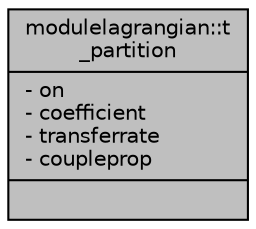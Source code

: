 digraph "modulelagrangian::t_partition"
{
 // LATEX_PDF_SIZE
  edge [fontname="Helvetica",fontsize="10",labelfontname="Helvetica",labelfontsize="10"];
  node [fontname="Helvetica",fontsize="10",shape=record];
  Node1 [label="{modulelagrangian::t\l_partition\n|- on\l- coefficient\l- transferrate\l- coupleprop\l|}",height=0.2,width=0.4,color="black", fillcolor="grey75", style="filled", fontcolor="black",tooltip=" "];
}
